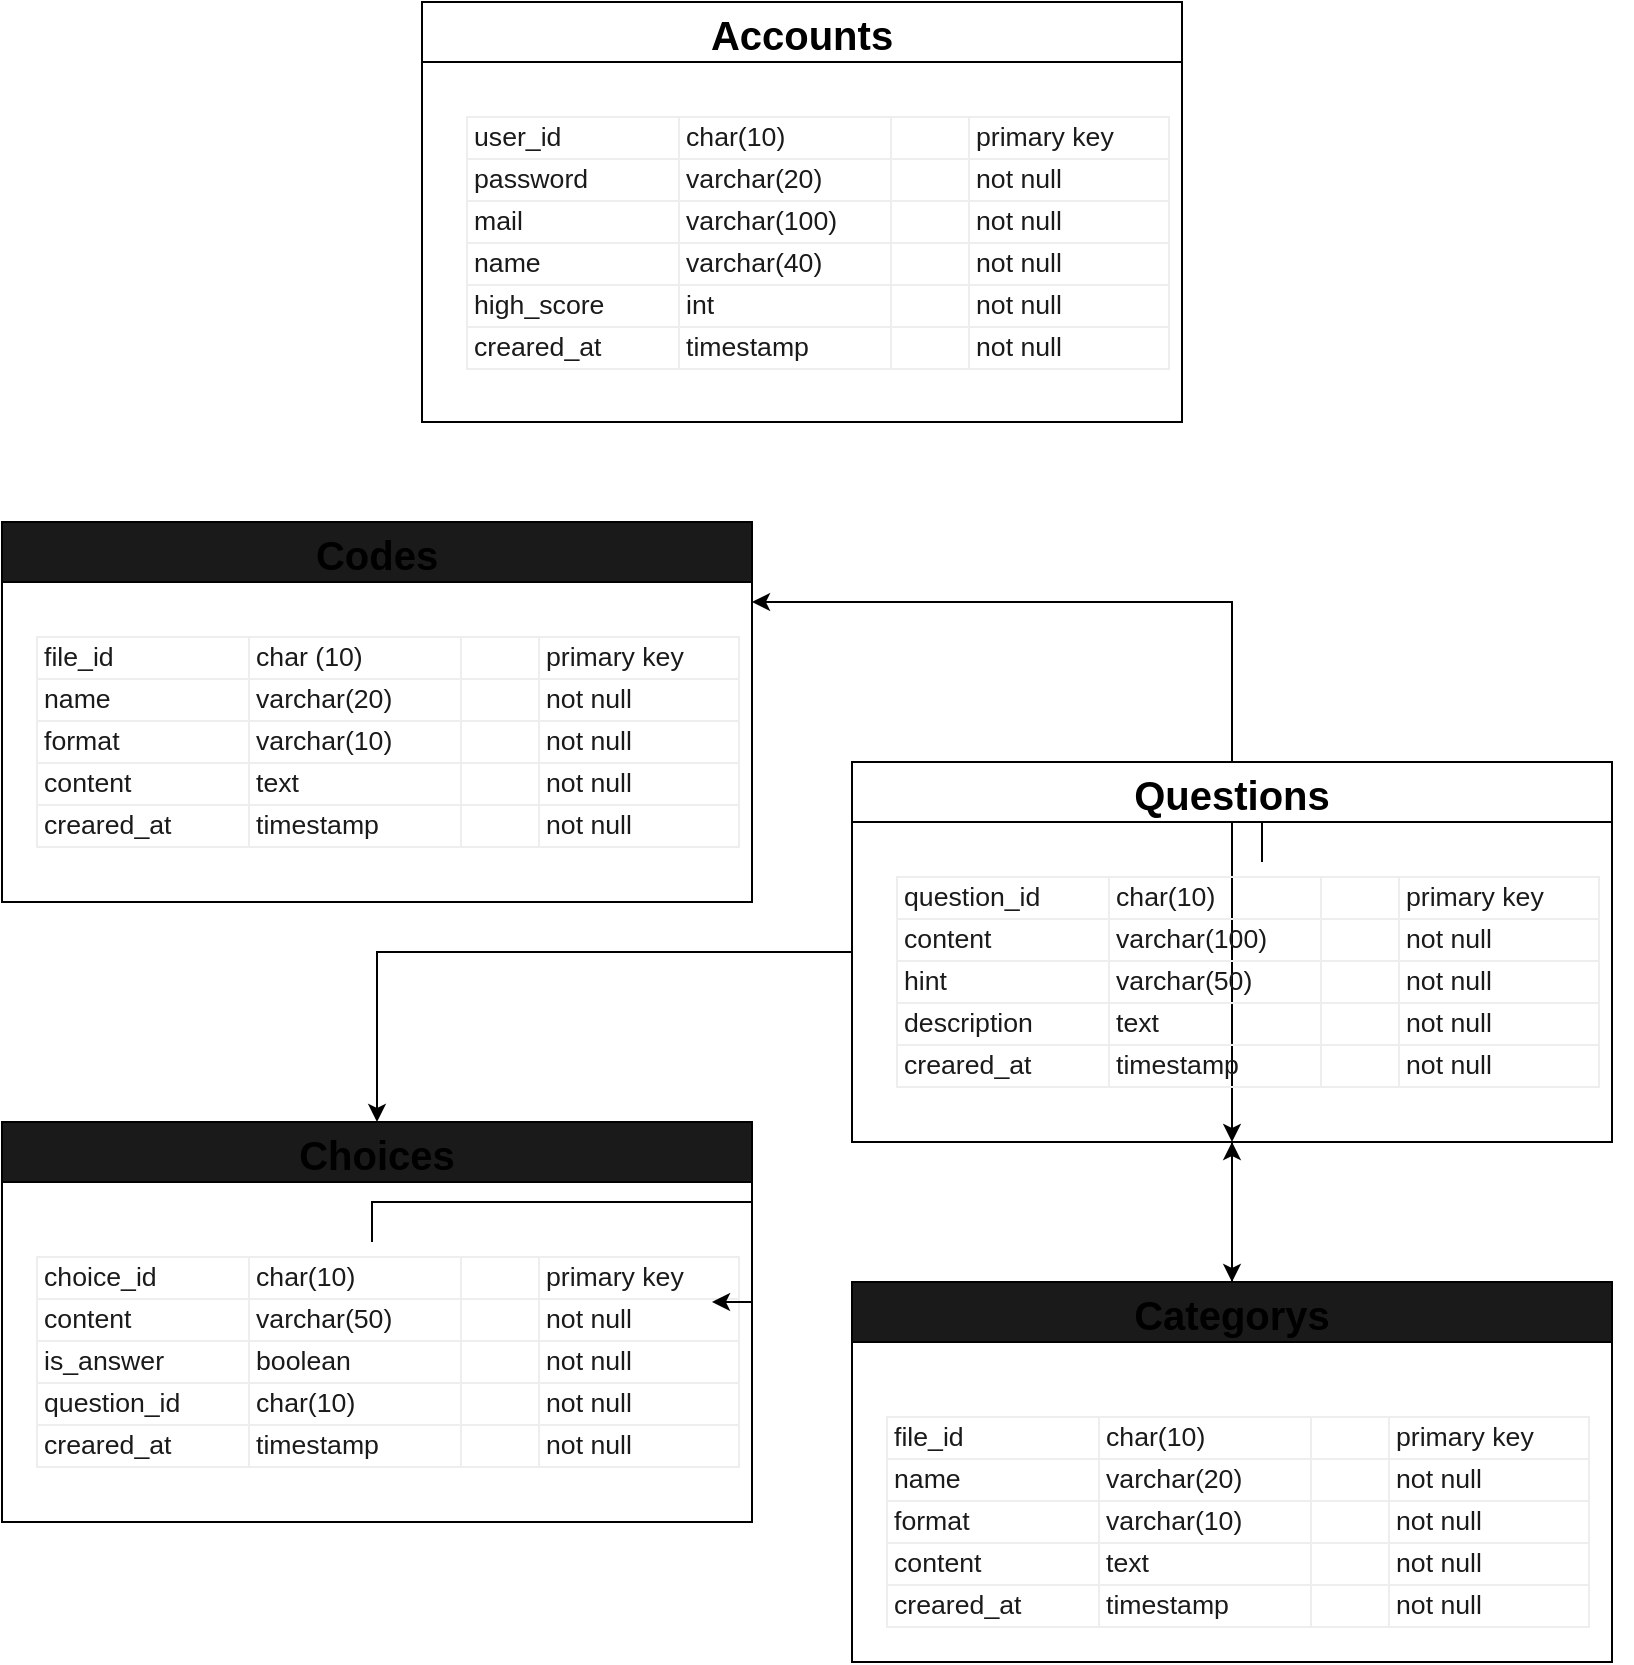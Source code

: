 <mxfile version="13.10.0" type="embed">
    <diagram id="_h-TXreifgIcbKFqPFBu" name="Page-1">
        <mxGraphModel dx="3312" dy="1485" grid="1" gridSize="10" guides="1" tooltips="1" connect="1" arrows="1" fold="1" page="1" pageScale="1" pageWidth="850" pageHeight="1100" math="0" shadow="0">
            <root>
                <mxCell id="0"/>
                <mxCell id="1" parent="0"/>
                <mxCell id="30" value="Accounts" style="swimlane;align=center;swimlaneFillColor=#FFFFFF;fontSize=20;startSize=30;" vertex="1" parent="1">
                    <mxGeometry x="-620" y="135" width="380" height="210" as="geometry"/>
                </mxCell>
                <mxCell id="41" value="&lt;table cellspacing=&quot;0&quot; cellpadding=&quot;0&quot; dir=&quot;ltr&quot; border=&quot;1&quot; style=&quot;table-layout: fixed ; font-size: 10pt ; font-family: &amp;#34;arial&amp;#34; ; width: 0px ; border-collapse: collapse ; border: none&quot;&gt;&lt;colgroup&gt;&lt;col width=&quot;106&quot;&gt;&lt;col width=&quot;106&quot;&gt;&lt;col width=&quot;39&quot;&gt;&lt;col width=&quot;100&quot;&gt;&lt;/colgroup&gt;&lt;tbody&gt;&lt;tr style=&quot;height: 21px&quot;&gt;&lt;td style=&quot;overflow: hidden ; padding: 2px 3px ; vertical-align: top ; overflow-wrap: break-word&quot;&gt;user_id&lt;/td&gt;&lt;td style=&quot;overflow: hidden ; padding: 2px 3px ; vertical-align: top ; overflow-wrap: break-word&quot;&gt;char(10)&lt;br&gt;&lt;/td&gt;&lt;td style=&quot;overflow: hidden ; padding: 2px 3px ; vertical-align: top ; overflow-wrap: break-word&quot;&gt;&lt;br&gt;&lt;/td&gt;&lt;td style=&quot;overflow: hidden ; padding: 2px 3px ; vertical-align: top ; overflow-wrap: break-word&quot;&gt;primary key&lt;/td&gt;&lt;/tr&gt;&lt;tr style=&quot;height: 21px&quot;&gt;&lt;td style=&quot;overflow: hidden ; padding: 2px 3px ; vertical-align: top ; overflow-wrap: break-word&quot;&gt;password&lt;/td&gt;&lt;td style=&quot;overflow: hidden ; padding: 2px 3px ; vertical-align: top ; overflow-wrap: break-word&quot;&gt;varchar(20)&lt;br&gt;&lt;/td&gt;&lt;td style=&quot;overflow: hidden ; padding: 2px 3px ; vertical-align: top ; overflow-wrap: break-word&quot;&gt;&lt;br&gt;&lt;/td&gt;&lt;td style=&quot;overflow: hidden ; padding: 2px 3px ; vertical-align: top ; overflow-wrap: break-word&quot;&gt;not null&lt;/td&gt;&lt;/tr&gt;&lt;tr style=&quot;height: 21px&quot;&gt;&lt;td style=&quot;overflow: hidden ; padding: 2px 3px ; vertical-align: top ; overflow-wrap: break-word&quot;&gt;mail&lt;/td&gt;&lt;td style=&quot;overflow: hidden ; padding: 2px 3px ; vertical-align: top ; overflow-wrap: break-word&quot;&gt;varchar(100)&lt;br&gt;&lt;/td&gt;&lt;td style=&quot;overflow: hidden ; padding: 2px 3px ; vertical-align: top ; overflow-wrap: break-word&quot;&gt;&lt;br&gt;&lt;/td&gt;&lt;td style=&quot;overflow: hidden ; padding: 2px 3px ; vertical-align: top ; overflow-wrap: break-word&quot;&gt;not null&lt;/td&gt;&lt;/tr&gt;&lt;tr style=&quot;height: 21px&quot;&gt;&lt;td style=&quot;overflow: hidden ; padding: 2px 3px ; vertical-align: top ; overflow-wrap: break-word&quot;&gt;name&lt;/td&gt;&lt;td style=&quot;overflow: hidden ; padding: 2px 3px ; vertical-align: top ; overflow-wrap: break-word&quot;&gt;varchar(40)&lt;br&gt;&lt;/td&gt;&lt;td style=&quot;overflow: hidden ; padding: 2px 3px ; vertical-align: top ; overflow-wrap: break-word&quot;&gt;&lt;br&gt;&lt;/td&gt;&lt;td style=&quot;overflow: hidden ; padding: 2px 3px ; vertical-align: top ; overflow-wrap: break-word&quot;&gt;not null&lt;/td&gt;&lt;/tr&gt;&lt;tr style=&quot;height: 21px&quot;&gt;&lt;td style=&quot;overflow: hidden ; padding: 2px 3px ; vertical-align: top ; overflow-wrap: break-word&quot;&gt;high_score&lt;/td&gt;&lt;td style=&quot;overflow: hidden ; padding: 2px 3px ; vertical-align: top ; overflow-wrap: break-word&quot;&gt;int&lt;/td&gt;&lt;td style=&quot;overflow: hidden ; padding: 2px 3px ; vertical-align: top ; overflow-wrap: break-word&quot;&gt;&lt;/td&gt;&lt;td style=&quot;overflow: hidden ; padding: 2px 3px ; vertical-align: top ; overflow-wrap: break-word&quot;&gt;not null&lt;/td&gt;&lt;/tr&gt;&lt;tr style=&quot;height: 21px&quot;&gt;&lt;td style=&quot;overflow: hidden ; padding: 2px 3px ; vertical-align: top ; overflow-wrap: break-word&quot;&gt;creared_at&lt;/td&gt;&lt;td style=&quot;overflow: hidden ; padding: 2px 3px ; vertical-align: top ; overflow-wrap: break-word&quot;&gt;timestamp&lt;/td&gt;&lt;td style=&quot;overflow: hidden ; padding: 2px 3px ; vertical-align: top ; overflow-wrap: break-word&quot;&gt;&lt;/td&gt;&lt;td style=&quot;overflow: hidden ; padding: 2px 3px ; vertical-align: top ; overflow-wrap: break-word&quot;&gt;not null&lt;/td&gt;&lt;/tr&gt;&lt;/tbody&gt;&lt;/table&gt;" style="text;whiteSpace=wrap;html=1;fontColor=#1A1A1A;" vertex="1" parent="30">
                    <mxGeometry x="20" y="50" width="340" height="150" as="geometry"/>
                </mxCell>
                <mxCell id="167" style="edgeStyle=orthogonalEdgeStyle;rounded=0;orthogonalLoop=1;jettySize=auto;html=1;entryX=0.5;entryY=0;entryDx=0;entryDy=0;fontSize=20;fontColor=#FFFFFF;" edge="1" parent="1" source="33" target="44">
                    <mxGeometry relative="1" as="geometry"/>
                </mxCell>
                <mxCell id="169" style="edgeStyle=orthogonalEdgeStyle;rounded=0;orthogonalLoop=1;jettySize=auto;html=1;fontSize=20;fontColor=#FFFFFF;" edge="1" parent="1" source="33">
                    <mxGeometry relative="1" as="geometry">
                        <mxPoint x="-455" y="435" as="targetPoint"/>
                        <Array as="points">
                            <mxPoint x="-215" y="435"/>
                            <mxPoint x="-265" y="435"/>
                        </Array>
                    </mxGeometry>
                </mxCell>
                <mxCell id="170" style="edgeStyle=orthogonalEdgeStyle;rounded=0;orthogonalLoop=1;jettySize=auto;html=1;entryX=0.5;entryY=0;entryDx=0;entryDy=0;fontSize=20;fontColor=#FFFFFF;" edge="1" parent="1" source="33" target="46">
                    <mxGeometry relative="1" as="geometry"/>
                </mxCell>
                <mxCell id="33" value="Questions" style="swimlane;align=center;swimlaneFillColor=#ffffff;rounded=0;fontSize=20;startSize=30;" vertex="1" parent="1">
                    <mxGeometry x="-405" y="515" width="380" height="190" as="geometry">
                        <mxRectangle x="-840" y="400" width="90" height="23" as="alternateBounds"/>
                    </mxGeometry>
                </mxCell>
                <mxCell id="166" style="edgeStyle=orthogonalEdgeStyle;rounded=0;orthogonalLoop=1;jettySize=auto;html=1;entryX=0.5;entryY=1;entryDx=0;entryDy=0;fontSize=20;fontColor=#FFFFFF;" edge="1" parent="33" source="42" target="33">
                    <mxGeometry relative="1" as="geometry"/>
                </mxCell>
                <mxCell id="42" value="&lt;table cellspacing=&quot;0&quot; cellpadding=&quot;0&quot; dir=&quot;ltr&quot; border=&quot;1&quot; style=&quot;table-layout: fixed ; font-size: 10pt ; font-family: &amp;#34;arial&amp;#34; ; width: 0px ; border-collapse: collapse ; border: none&quot;&gt;&lt;colgroup&gt;&lt;col width=&quot;106&quot;&gt;&lt;col width=&quot;106&quot;&gt;&lt;col width=&quot;39&quot;&gt;&lt;col width=&quot;100&quot;&gt;&lt;/colgroup&gt;&lt;tbody&gt;&lt;tr style=&quot;height: 21px&quot;&gt;&lt;td style=&quot;overflow: hidden ; padding: 2px 3px ; vertical-align: top ; overflow-wrap: break-word&quot;&gt;question_id&lt;/td&gt;&lt;td style=&quot;overflow: hidden ; padding: 2px 3px ; vertical-align: top ; overflow-wrap: break-word&quot;&gt;char(10)&lt;/td&gt;&lt;td style=&quot;overflow: hidden ; padding: 2px 3px ; vertical-align: top ; overflow-wrap: break-word&quot;&gt;&lt;br&gt;&lt;/td&gt;&lt;td style=&quot;overflow: hidden ; padding: 2px 3px ; vertical-align: top ; overflow-wrap: break-word&quot;&gt;primary key&lt;/td&gt;&lt;/tr&gt;&lt;tr style=&quot;height: 21px&quot;&gt;&lt;td style=&quot;overflow: hidden ; padding: 2px 3px ; vertical-align: top ; overflow-wrap: break-word&quot;&gt;content&lt;/td&gt;&lt;td style=&quot;overflow: hidden ; padding: 2px 3px ; vertical-align: top ; overflow-wrap: break-word&quot;&gt;varchar(100)&lt;/td&gt;&lt;td style=&quot;overflow: hidden ; padding: 2px 3px ; vertical-align: top ; overflow-wrap: break-word&quot;&gt;&lt;br&gt;&lt;/td&gt;&lt;td style=&quot;overflow: hidden ; padding: 2px 3px ; vertical-align: top ; overflow-wrap: break-word&quot;&gt;not null&lt;/td&gt;&lt;/tr&gt;&lt;tr style=&quot;height: 21px&quot;&gt;&lt;td style=&quot;overflow: hidden ; padding: 2px 3px ; vertical-align: top ; overflow-wrap: break-word&quot;&gt;hint&lt;/td&gt;&lt;td style=&quot;overflow: hidden ; padding: 2px 3px ; vertical-align: top ; overflow-wrap: break-word&quot;&gt;varchar(50)&lt;/td&gt;&lt;td style=&quot;overflow: hidden ; padding: 2px 3px ; vertical-align: top ; overflow-wrap: break-word&quot;&gt;&lt;br&gt;&lt;/td&gt;&lt;td style=&quot;overflow: hidden ; padding: 2px 3px ; vertical-align: top ; overflow-wrap: break-word&quot;&gt;not null&lt;/td&gt;&lt;/tr&gt;&lt;tr style=&quot;height: 21px&quot;&gt;&lt;td style=&quot;overflow: hidden ; padding: 2px 3px ; vertical-align: top ; overflow-wrap: break-word&quot;&gt;description&lt;/td&gt;&lt;td style=&quot;overflow: hidden ; padding: 2px 3px ; vertical-align: top ; overflow-wrap: break-word&quot;&gt;text&lt;/td&gt;&lt;td style=&quot;overflow: hidden ; padding: 2px 3px ; vertical-align: top ; overflow-wrap: break-word&quot;&gt;&lt;/td&gt;&lt;td style=&quot;overflow: hidden ; padding: 2px 3px ; vertical-align: top ; overflow-wrap: break-word&quot;&gt;not null&lt;/td&gt;&lt;/tr&gt;&lt;tr style=&quot;height: 21px&quot;&gt;&lt;td style=&quot;overflow: hidden ; padding: 2px 3px ; vertical-align: top ; overflow-wrap: break-word&quot;&gt;creared_at&lt;/td&gt;&lt;td style=&quot;overflow: hidden ; padding: 2px 3px ; vertical-align: top ; overflow-wrap: break-word&quot;&gt;timestamp&amp;nbsp;&lt;/td&gt;&lt;td style=&quot;overflow: hidden ; padding: 2px 3px ; vertical-align: top ; overflow-wrap: break-word&quot;&gt;&lt;/td&gt;&lt;td style=&quot;overflow: hidden ; padding: 2px 3px ; vertical-align: top ; overflow-wrap: break-word&quot;&gt;not null&lt;/td&gt;&lt;/tr&gt;&lt;/tbody&gt;&lt;/table&gt;" style="text;whiteSpace=wrap;html=1;fontColor=#1A1A1A;" vertex="1" parent="33">
                    <mxGeometry x="20" y="50" width="370" height="120" as="geometry"/>
                </mxCell>
                <mxCell id="37" value="Codes" style="swimlane;align=center;fillColor=#1A1A1A;swimlaneFillColor=#ffffff;fontSize=20;startSize=30;" vertex="1" parent="1">
                    <mxGeometry x="-830" y="395" width="375" height="190" as="geometry"/>
                </mxCell>
                <mxCell id="43" value="&lt;table cellspacing=&quot;0&quot; cellpadding=&quot;0&quot; dir=&quot;ltr&quot; border=&quot;1&quot; style=&quot;table-layout: fixed ; font-size: 10pt ; font-family: &amp;#34;arial&amp;#34; ; width: 0px ; border-collapse: collapse ; border: none&quot;&gt;&lt;colgroup&gt;&lt;col width=&quot;106&quot;&gt;&lt;col width=&quot;106&quot;&gt;&lt;col width=&quot;39&quot;&gt;&lt;col width=&quot;100&quot;&gt;&lt;/colgroup&gt;&lt;tbody&gt;&lt;tr style=&quot;height: 21px&quot;&gt;&lt;td style=&quot;overflow: hidden ; padding: 2px 3px ; vertical-align: top ; overflow-wrap: break-word&quot;&gt;file_id&lt;/td&gt;&lt;td style=&quot;overflow: hidden ; padding: 2px 3px ; vertical-align: top ; overflow-wrap: break-word&quot;&gt;char (10)&lt;br&gt;&lt;/td&gt;&lt;td style=&quot;overflow: hidden ; padding: 2px 3px ; vertical-align: top ; overflow-wrap: break-word&quot;&gt;&lt;br&gt;&lt;/td&gt;&lt;td style=&quot;overflow: hidden ; padding: 2px 3px ; vertical-align: top ; overflow-wrap: break-word&quot;&gt;primary key&lt;/td&gt;&lt;/tr&gt;&lt;tr style=&quot;height: 21px&quot;&gt;&lt;td style=&quot;overflow: hidden ; padding: 2px 3px ; vertical-align: top ; overflow-wrap: break-word&quot;&gt;name&lt;/td&gt;&lt;td style=&quot;overflow: hidden ; padding: 2px 3px ; vertical-align: top ; overflow-wrap: break-word&quot;&gt;varchar(20)&lt;br&gt;&lt;/td&gt;&lt;td style=&quot;overflow: hidden ; padding: 2px 3px ; vertical-align: top ; overflow-wrap: break-word&quot;&gt;&lt;br&gt;&lt;/td&gt;&lt;td style=&quot;overflow: hidden ; padding: 2px 3px ; vertical-align: top ; overflow-wrap: break-word&quot;&gt;not null&lt;/td&gt;&lt;/tr&gt;&lt;tr style=&quot;height: 21px&quot;&gt;&lt;td style=&quot;overflow: hidden ; padding: 2px 3px ; vertical-align: top ; overflow-wrap: break-word&quot;&gt;format&lt;/td&gt;&lt;td style=&quot;overflow: hidden ; padding: 2px 3px ; vertical-align: top ; overflow-wrap: break-word&quot;&gt;varchar(10)&lt;br&gt;&lt;/td&gt;&lt;td style=&quot;overflow: hidden ; padding: 2px 3px ; vertical-align: top ; overflow-wrap: break-word&quot;&gt;&lt;br&gt;&lt;/td&gt;&lt;td style=&quot;overflow: hidden ; padding: 2px 3px ; vertical-align: top ; overflow-wrap: break-word&quot;&gt;not null&lt;/td&gt;&lt;/tr&gt;&lt;tr style=&quot;height: 21px&quot;&gt;&lt;td style=&quot;overflow: hidden ; padding: 2px 3px ; vertical-align: top ; overflow-wrap: break-word&quot;&gt;content&lt;/td&gt;&lt;td style=&quot;overflow: hidden ; padding: 2px 3px ; vertical-align: top ; overflow-wrap: break-word&quot;&gt;text&lt;/td&gt;&lt;td style=&quot;overflow: hidden ; padding: 2px 3px ; vertical-align: top ; overflow-wrap: break-word&quot;&gt;&lt;/td&gt;&lt;td style=&quot;overflow: hidden ; padding: 2px 3px ; vertical-align: top ; overflow-wrap: break-word&quot;&gt;not null&lt;/td&gt;&lt;/tr&gt;&lt;tr style=&quot;height: 21px&quot;&gt;&lt;td style=&quot;overflow: hidden ; padding: 2px 3px ; vertical-align: top ; overflow-wrap: break-word&quot;&gt;creared_at&lt;/td&gt;&lt;td style=&quot;overflow: hidden ; padding: 2px 3px ; vertical-align: top ; overflow-wrap: break-word&quot;&gt;timestamp&lt;/td&gt;&lt;td style=&quot;overflow: hidden ; padding: 2px 3px ; vertical-align: top ; overflow-wrap: break-word&quot;&gt;&lt;/td&gt;&lt;td style=&quot;overflow: hidden ; padding: 2px 3px ; vertical-align: top ; overflow-wrap: break-word&quot;&gt;not null&lt;/td&gt;&lt;/tr&gt;&lt;/tbody&gt;&lt;/table&gt;" style="text;whiteSpace=wrap;html=1;fontSize=13;fontColor=#1A1A1A;" vertex="1" parent="37">
                    <mxGeometry x="15" y="50" width="325" height="120" as="geometry"/>
                </mxCell>
                <mxCell id="168" style="edgeStyle=orthogonalEdgeStyle;rounded=0;orthogonalLoop=1;jettySize=auto;html=1;fontSize=20;fontColor=#FFFFFF;" edge="1" parent="1" source="44">
                    <mxGeometry relative="1" as="geometry">
                        <mxPoint x="-215" y="705" as="targetPoint"/>
                    </mxGeometry>
                </mxCell>
                <mxCell id="44" value="Categorys" style="swimlane;align=center;fillColor=#1A1A1A;swimlaneFillColor=#ffffff;fontSize=20;startSize=30;" vertex="1" parent="1">
                    <mxGeometry x="-405" y="775" width="380" height="190" as="geometry"/>
                </mxCell>
                <mxCell id="45" value="&lt;table cellspacing=&quot;0&quot; cellpadding=&quot;0&quot; dir=&quot;ltr&quot; border=&quot;1&quot; style=&quot;table-layout: fixed ; font-size: 10pt ; font-family: &amp;#34;arial&amp;#34; ; width: 0px ; border-collapse: collapse ; border: none&quot;&gt;&lt;colgroup&gt;&lt;col width=&quot;106&quot;&gt;&lt;col width=&quot;106&quot;&gt;&lt;col width=&quot;39&quot;&gt;&lt;col width=&quot;100&quot;&gt;&lt;/colgroup&gt;&lt;tbody&gt;&lt;tr style=&quot;height: 21px&quot;&gt;&lt;td style=&quot;overflow: hidden ; padding: 2px 3px ; vertical-align: top ; overflow-wrap: break-word&quot;&gt;file_id&lt;/td&gt;&lt;td style=&quot;overflow: hidden ; padding: 2px 3px ; vertical-align: top ; overflow-wrap: break-word&quot;&gt;char(10)&lt;/td&gt;&lt;td style=&quot;overflow: hidden ; padding: 2px 3px ; vertical-align: top ; overflow-wrap: break-word&quot;&gt;&lt;br&gt;&lt;/td&gt;&lt;td style=&quot;overflow: hidden ; padding: 2px 3px ; vertical-align: top ; overflow-wrap: break-word&quot;&gt;primary key&lt;/td&gt;&lt;/tr&gt;&lt;tr style=&quot;height: 21px&quot;&gt;&lt;td style=&quot;overflow: hidden ; padding: 2px 3px ; vertical-align: top ; overflow-wrap: break-word&quot;&gt;name&lt;/td&gt;&lt;td style=&quot;overflow: hidden ; padding: 2px 3px ; vertical-align: top ; overflow-wrap: break-word&quot;&gt;varchar(20)&lt;/td&gt;&lt;td style=&quot;overflow: hidden ; padding: 2px 3px ; vertical-align: top ; overflow-wrap: break-word&quot;&gt;&lt;br&gt;&lt;/td&gt;&lt;td style=&quot;overflow: hidden ; padding: 2px 3px ; vertical-align: top ; overflow-wrap: break-word&quot;&gt;not null&lt;/td&gt;&lt;/tr&gt;&lt;tr style=&quot;height: 21px&quot;&gt;&lt;td style=&quot;overflow: hidden ; padding: 2px 3px ; vertical-align: top ; overflow-wrap: break-word&quot;&gt;format&lt;/td&gt;&lt;td style=&quot;overflow: hidden ; padding: 2px 3px ; vertical-align: top ; overflow-wrap: break-word&quot;&gt;varchar(10)&lt;/td&gt;&lt;td style=&quot;overflow: hidden ; padding: 2px 3px ; vertical-align: top ; overflow-wrap: break-word&quot;&gt;&lt;br&gt;&lt;/td&gt;&lt;td style=&quot;overflow: hidden ; padding: 2px 3px ; vertical-align: top ; overflow-wrap: break-word&quot;&gt;not null&lt;/td&gt;&lt;/tr&gt;&lt;tr style=&quot;height: 21px&quot;&gt;&lt;td style=&quot;overflow: hidden ; padding: 2px 3px ; vertical-align: top ; overflow-wrap: break-word&quot;&gt;content&lt;/td&gt;&lt;td style=&quot;overflow: hidden ; padding: 2px 3px ; vertical-align: top ; overflow-wrap: break-word&quot;&gt;text&lt;/td&gt;&lt;td style=&quot;overflow: hidden ; padding: 2px 3px ; vertical-align: top ; overflow-wrap: break-word&quot;&gt;&lt;/td&gt;&lt;td style=&quot;overflow: hidden ; padding: 2px 3px ; vertical-align: top ; overflow-wrap: break-word&quot;&gt;not null&lt;/td&gt;&lt;/tr&gt;&lt;tr style=&quot;height: 21px&quot;&gt;&lt;td style=&quot;overflow: hidden ; padding: 2px 3px ; vertical-align: top ; overflow-wrap: break-word&quot;&gt;creared_at&lt;/td&gt;&lt;td style=&quot;overflow: hidden ; padding: 2px 3px ; vertical-align: top ; overflow-wrap: break-word&quot;&gt;timestamp&lt;/td&gt;&lt;td style=&quot;overflow: hidden ; padding: 2px 3px ; vertical-align: top ; overflow-wrap: break-word&quot;&gt;&lt;/td&gt;&lt;td style=&quot;overflow: hidden ; padding: 2px 3px ; vertical-align: top ; overflow-wrap: break-word&quot;&gt;not null&lt;/td&gt;&lt;/tr&gt;&lt;/tbody&gt;&lt;/table&gt;" style="text;whiteSpace=wrap;html=1;fontSize=13;fontColor=#1A1A1A;" vertex="1" parent="44">
                    <mxGeometry x="15" y="60" width="345" height="120" as="geometry"/>
                </mxCell>
                <mxCell id="46" value="Choices" style="swimlane;align=center;fillColor=#1A1A1A;swimlaneFillColor=#ffffff;fontSize=20;startSize=30;" vertex="1" parent="1">
                    <mxGeometry x="-830" y="695" width="375" height="200" as="geometry"/>
                </mxCell>
                <mxCell id="48" value="&lt;table cellspacing=&quot;0&quot; cellpadding=&quot;0&quot; dir=&quot;ltr&quot; border=&quot;1&quot; style=&quot;table-layout: fixed ; font-size: 10pt ; font-family: &amp;#34;arial&amp;#34; ; width: 0px ; border-collapse: collapse ; border: none&quot;&gt;&lt;colgroup&gt;&lt;col width=&quot;106&quot;&gt;&lt;col width=&quot;106&quot;&gt;&lt;col width=&quot;39&quot;&gt;&lt;col width=&quot;100&quot;&gt;&lt;/colgroup&gt;&lt;tbody&gt;&lt;tr style=&quot;height: 21px&quot;&gt;&lt;td style=&quot;overflow: hidden ; padding: 2px 3px ; vertical-align: top ; overflow-wrap: break-word&quot;&gt;choice_id&lt;/td&gt;&lt;td style=&quot;overflow: hidden ; padding: 2px 3px ; vertical-align: top ; overflow-wrap: break-word&quot;&gt;char(10)&lt;/td&gt;&lt;td style=&quot;overflow: hidden ; padding: 2px 3px ; vertical-align: top ; overflow-wrap: break-word&quot;&gt;&lt;/td&gt;&lt;td style=&quot;overflow: hidden ; padding: 2px 3px ; vertical-align: top ; overflow-wrap: break-word&quot;&gt;primary key&lt;/td&gt;&lt;/tr&gt;&lt;tr style=&quot;height: 21px&quot;&gt;&lt;td style=&quot;overflow: hidden ; padding: 2px 3px ; vertical-align: top ; overflow-wrap: break-word&quot;&gt;content&lt;/td&gt;&lt;td style=&quot;overflow: hidden ; padding: 2px 3px ; vertical-align: top ; overflow-wrap: break-word&quot;&gt;varchar(50)&lt;/td&gt;&lt;td style=&quot;overflow: hidden ; padding: 2px 3px ; vertical-align: top ; overflow-wrap: break-word&quot;&gt;&lt;/td&gt;&lt;td style=&quot;overflow: hidden ; padding: 2px 3px ; vertical-align: top ; overflow-wrap: break-word&quot;&gt;not null&lt;/td&gt;&lt;/tr&gt;&lt;tr style=&quot;height: 21px&quot;&gt;&lt;td style=&quot;overflow: hidden ; padding: 2px 3px ; vertical-align: top ; overflow-wrap: break-word&quot;&gt;is_answer&lt;/td&gt;&lt;td style=&quot;overflow: hidden ; padding: 2px 3px ; vertical-align: top ; overflow-wrap: break-word&quot;&gt;boolean&lt;/td&gt;&lt;td style=&quot;overflow: hidden ; padding: 2px 3px ; vertical-align: top ; overflow-wrap: break-word&quot;&gt;&lt;/td&gt;&lt;td style=&quot;overflow: hidden ; padding: 2px 3px ; vertical-align: top ; overflow-wrap: break-word&quot;&gt;not null&lt;/td&gt;&lt;/tr&gt;&lt;tr style=&quot;height: 21px&quot;&gt;&lt;td style=&quot;overflow: hidden ; padding: 2px 3px ; vertical-align: top ; overflow-wrap: break-word&quot;&gt;question_id&lt;/td&gt;&lt;td style=&quot;overflow: hidden ; padding: 2px 3px ; vertical-align: top ; overflow-wrap: break-word&quot;&gt;char(10)&lt;/td&gt;&lt;td style=&quot;overflow: hidden ; padding: 2px 3px ; vertical-align: top ; overflow-wrap: break-word&quot;&gt;&lt;/td&gt;&lt;td style=&quot;overflow: hidden ; padding: 2px 3px ; vertical-align: top ; overflow-wrap: break-word&quot;&gt;not null&lt;/td&gt;&lt;/tr&gt;&lt;tr style=&quot;height: 21px&quot;&gt;&lt;td style=&quot;overflow: hidden ; padding: 2px 3px ; vertical-align: top ; overflow-wrap: break-word&quot;&gt;creared_at&lt;/td&gt;&lt;td style=&quot;overflow: hidden ; padding: 2px 3px ; vertical-align: top ; overflow-wrap: break-word&quot;&gt;timestamp&lt;/td&gt;&lt;td style=&quot;overflow: hidden ; padding: 2px 3px ; vertical-align: top ; overflow-wrap: break-word&quot;&gt;&lt;/td&gt;&lt;td style=&quot;overflow: hidden ; padding: 2px 3px ; vertical-align: top ; overflow-wrap: break-word&quot;&gt;not null&lt;/td&gt;&lt;/tr&gt;&lt;/tbody&gt;&lt;/table&gt;" style="text;whiteSpace=wrap;html=1;fontSize=20;fontColor=#1A1A1A;" vertex="1" parent="46">
                    <mxGeometry x="15" y="60" width="340" height="120" as="geometry"/>
                </mxCell>
                <mxCell id="161" style="edgeStyle=orthogonalEdgeStyle;rounded=0;orthogonalLoop=1;jettySize=auto;html=1;entryX=1;entryY=0.25;entryDx=0;entryDy=0;fontSize=20;fontColor=#FFFFFF;" edge="1" parent="46" source="48" target="48">
                    <mxGeometry relative="1" as="geometry"/>
                </mxCell>
            </root>
        </mxGraphModel>
    </diagram>
</mxfile>

